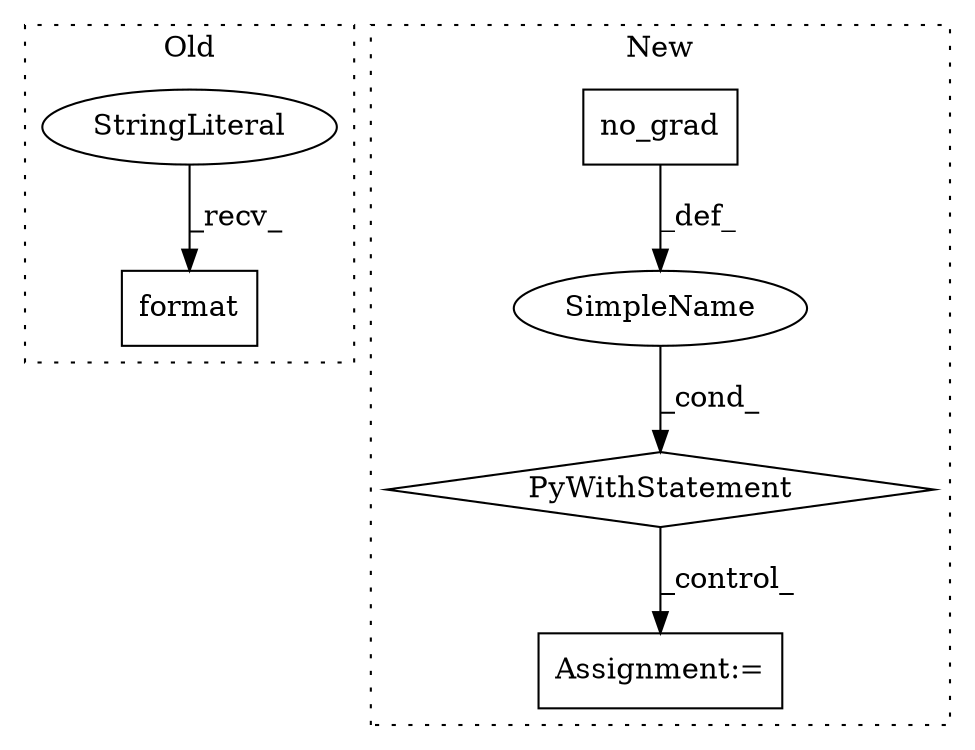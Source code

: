 digraph G {
subgraph cluster0 {
1 [label="format" a="32" s="2044,2067" l="7,1" shape="box"];
3 [label="StringLiteral" a="45" s="2014" l="29" shape="ellipse"];
label = "Old";
style="dotted";
}
subgraph cluster1 {
2 [label="no_grad" a="32" s="623" l="9" shape="box"];
4 [label="Assignment:=" a="7" s="723,811" l="57,2" shape="box"];
5 [label="SimpleName" a="42" s="" l="" shape="ellipse"];
6 [label="PyWithStatement" a="104" s="607,632" l="10,2" shape="diamond"];
label = "New";
style="dotted";
}
2 -> 5 [label="_def_"];
3 -> 1 [label="_recv_"];
5 -> 6 [label="_cond_"];
6 -> 4 [label="_control_"];
}